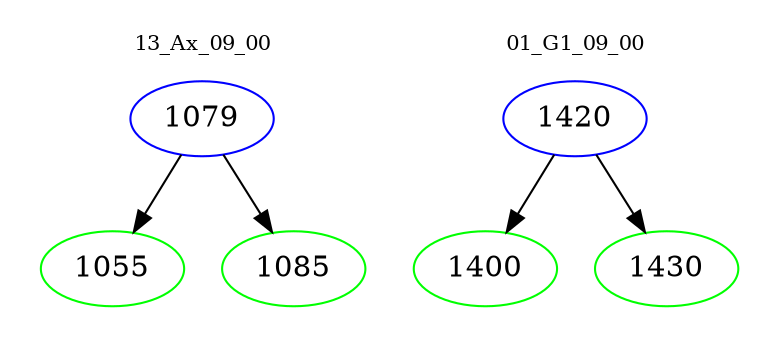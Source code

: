 digraph{
subgraph cluster_0 {
color = white
label = "13_Ax_09_00";
fontsize=10;
T0_1079 [label="1079", color="blue"]
T0_1079 -> T0_1055 [color="black"]
T0_1055 [label="1055", color="green"]
T0_1079 -> T0_1085 [color="black"]
T0_1085 [label="1085", color="green"]
}
subgraph cluster_1 {
color = white
label = "01_G1_09_00";
fontsize=10;
T1_1420 [label="1420", color="blue"]
T1_1420 -> T1_1400 [color="black"]
T1_1400 [label="1400", color="green"]
T1_1420 -> T1_1430 [color="black"]
T1_1430 [label="1430", color="green"]
}
}
